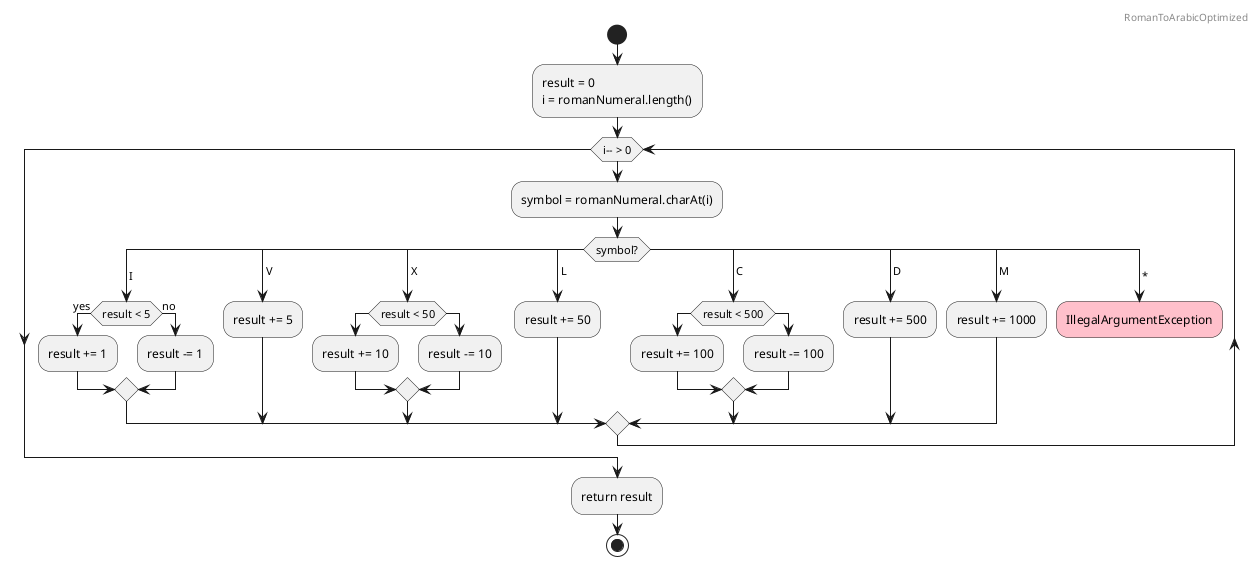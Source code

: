 @startuml
'!pragma useVerticalIf on
'!pragma useVerticalWhile on
'!pragma useVerticalSwitch on
'!pragma useVerticalCase on

header
RomanToArabicOptimized
endheader

start

:result = 0
i = romanNumeral.length();


while (i-- > 0)
    :symbol = romanNumeral.charAt(i);

    switch (symbol?)
    case ( I )
        if (result < 5) then (yes)
            :result += 1;
        else (no)
            :result -= 1;
        endif
    case ( V )
        :result += 5;
    case ( X )
        if (result < 50)
            :result += 10;
        else
            :result -= 10;
        endif
    case ( L )
        :result += 50;
    case ( C )
        if (result < 500)
            :result += 100;
        else
            :result -= 100;
        endif
    case ( D )
        :result += 500;
    case ( M )
        :result += 1000;
    case ( * )
        #pink:IllegalArgumentException;
        kill
    endswitch

endwhile

:return result;

stop
@enduml
